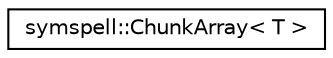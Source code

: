 digraph "Graphical Class Hierarchy"
{
 // LATEX_PDF_SIZE
  edge [fontname="Helvetica",fontsize="10",labelfontname="Helvetica",labelfontsize="10"];
  node [fontname="Helvetica",fontsize="10",shape=record];
  rankdir="LR";
  Node0 [label="symspell::ChunkArray\< T \>",height=0.2,width=0.4,color="black", fillcolor="white", style="filled",URL="$classsymspell_1_1_chunk_array.html",tooltip="SymSpell element."];
}
